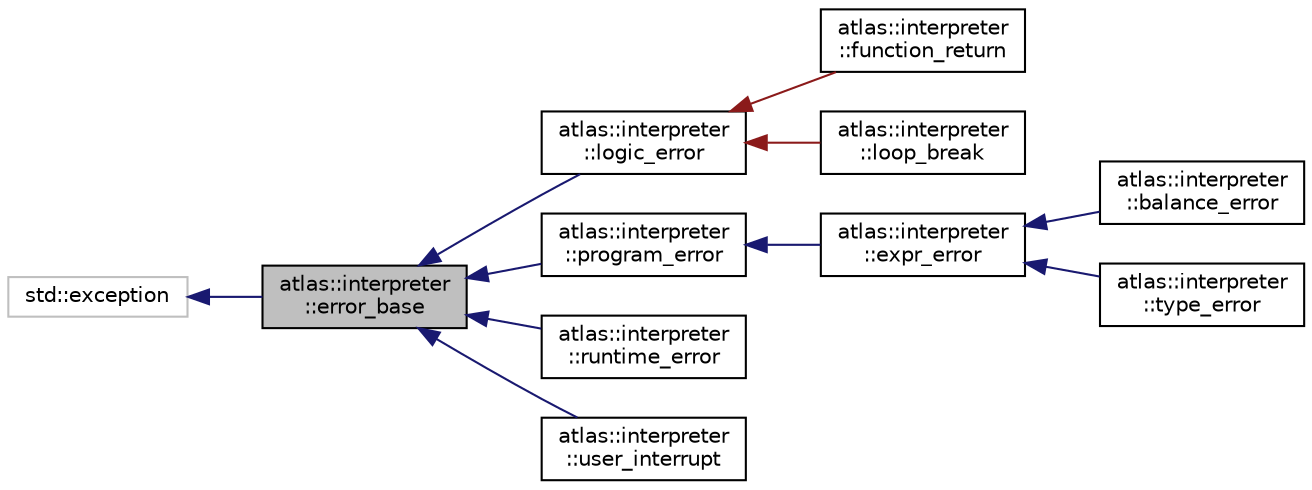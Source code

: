 digraph "atlas::interpreter::error_base"
{
  edge [fontname="Helvetica",fontsize="10",labelfontname="Helvetica",labelfontsize="10"];
  node [fontname="Helvetica",fontsize="10",shape=record];
  rankdir="LR";
  Node1 [label="atlas::interpreter\l::error_base",height=0.2,width=0.4,color="black", fillcolor="grey75", style="filled", fontcolor="black"];
  Node2 -> Node1 [dir="back",color="midnightblue",fontsize="10",style="solid",fontname="Helvetica"];
  Node2 [label="std::exception",height=0.2,width=0.4,color="grey75", fillcolor="white", style="filled"];
  Node1 -> Node3 [dir="back",color="midnightblue",fontsize="10",style="solid",fontname="Helvetica"];
  Node3 [label="atlas::interpreter\l::logic_error",height=0.2,width=0.4,color="black", fillcolor="white", style="filled",URL="$structatlas_1_1interpreter_1_1logic__error.html"];
  Node3 -> Node4 [dir="back",color="firebrick4",fontsize="10",style="solid",fontname="Helvetica"];
  Node4 [label="atlas::interpreter\l::function_return",height=0.2,width=0.4,color="black", fillcolor="white", style="filled",URL="$structatlas_1_1interpreter_1_1function__return.html"];
  Node3 -> Node5 [dir="back",color="firebrick4",fontsize="10",style="solid",fontname="Helvetica"];
  Node5 [label="atlas::interpreter\l::loop_break",height=0.2,width=0.4,color="black", fillcolor="white", style="filled",URL="$structatlas_1_1interpreter_1_1loop__break.html"];
  Node1 -> Node6 [dir="back",color="midnightblue",fontsize="10",style="solid",fontname="Helvetica"];
  Node6 [label="atlas::interpreter\l::program_error",height=0.2,width=0.4,color="black", fillcolor="white", style="filled",URL="$structatlas_1_1interpreter_1_1program__error.html"];
  Node6 -> Node7 [dir="back",color="midnightblue",fontsize="10",style="solid",fontname="Helvetica"];
  Node7 [label="atlas::interpreter\l::expr_error",height=0.2,width=0.4,color="black", fillcolor="white", style="filled",URL="$structatlas_1_1interpreter_1_1expr__error.html"];
  Node7 -> Node8 [dir="back",color="midnightblue",fontsize="10",style="solid",fontname="Helvetica"];
  Node8 [label="atlas::interpreter\l::balance_error",height=0.2,width=0.4,color="black", fillcolor="white", style="filled",URL="$structatlas_1_1interpreter_1_1balance__error.html"];
  Node7 -> Node9 [dir="back",color="midnightblue",fontsize="10",style="solid",fontname="Helvetica"];
  Node9 [label="atlas::interpreter\l::type_error",height=0.2,width=0.4,color="black", fillcolor="white", style="filled",URL="$structatlas_1_1interpreter_1_1type__error.html"];
  Node1 -> Node10 [dir="back",color="midnightblue",fontsize="10",style="solid",fontname="Helvetica"];
  Node10 [label="atlas::interpreter\l::runtime_error",height=0.2,width=0.4,color="black", fillcolor="white", style="filled",URL="$structatlas_1_1interpreter_1_1runtime__error.html"];
  Node1 -> Node11 [dir="back",color="midnightblue",fontsize="10",style="solid",fontname="Helvetica"];
  Node11 [label="atlas::interpreter\l::user_interrupt",height=0.2,width=0.4,color="black", fillcolor="white", style="filled",URL="$structatlas_1_1interpreter_1_1user__interrupt.html"];
}
